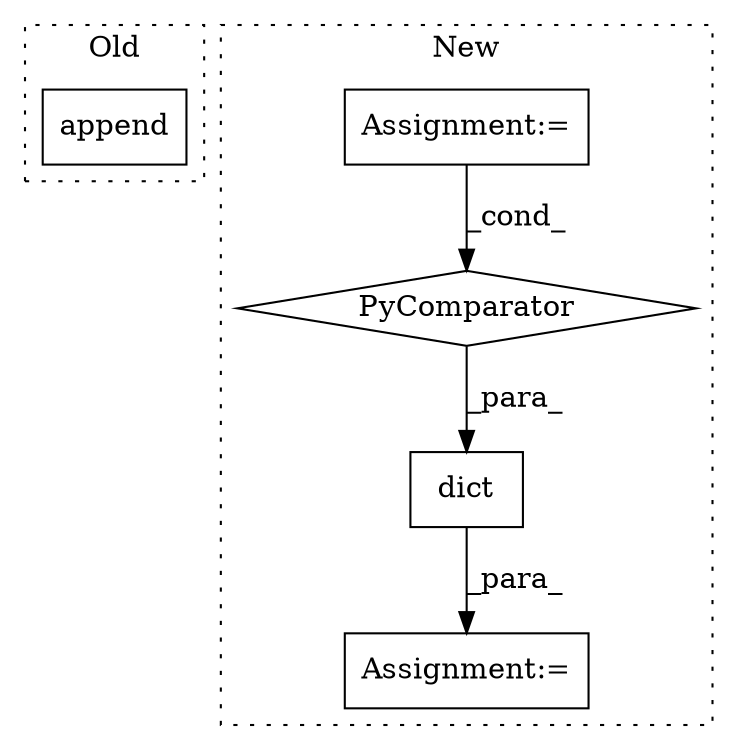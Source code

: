 digraph G {
subgraph cluster0 {
1 [label="append" a="32" s="1356,1380" l="7,1" shape="box"];
label = "Old";
style="dotted";
}
subgraph cluster1 {
2 [label="dict" a="32" s="1586,1619" l="5,1" shape="box"];
3 [label="Assignment:=" a="7" s="1585" l="1" shape="box"];
4 [label="PyComparator" a="113" s="854" l="56" shape="diamond"];
5 [label="Assignment:=" a="7" s="854" l="56" shape="box"];
label = "New";
style="dotted";
}
2 -> 3 [label="_para_"];
4 -> 2 [label="_para_"];
5 -> 4 [label="_cond_"];
}